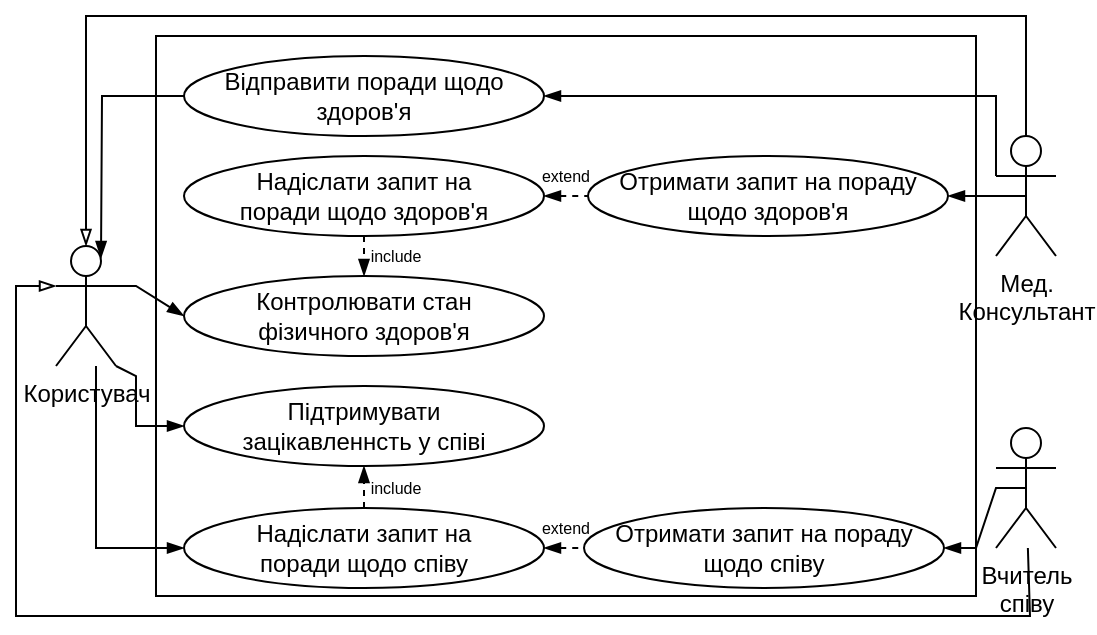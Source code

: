 <mxfile version="13.9.9" type="device"><diagram id="C5RBs43oDa-KdzZeNtuy" name="Page-1"><mxGraphModel dx="716" dy="419" grid="1" gridSize="10" guides="1" tooltips="1" connect="1" arrows="1" fold="1" page="1" pageScale="1" pageWidth="827" pageHeight="1169" math="0" shadow="0"><root><mxCell id="WIyWlLk6GJQsqaUBKTNV-0"/><mxCell id="WIyWlLk6GJQsqaUBKTNV-1" parent="WIyWlLk6GJQsqaUBKTNV-0"/><mxCell id="383gzaSXwhzBvP8eZe2t-30" value="" style="rounded=0;whiteSpace=wrap;html=1;fillColor=none;fontSize=8;" vertex="1" parent="WIyWlLk6GJQsqaUBKTNV-1"><mxGeometry x="200" y="180" width="410" height="280" as="geometry"/></mxCell><mxCell id="zkfFHV4jXpPFQw0GAbJ--26" value="" style="endArrow=blockThin;shadow=0;strokeWidth=1;rounded=0;endFill=1;elbow=vertical;entryX=1;entryY=0.5;entryDx=0;entryDy=0;exitX=0;exitY=0.333;exitDx=0;exitDy=0;exitPerimeter=0;startArrow=none;startFill=0;" parent="WIyWlLk6GJQsqaUBKTNV-1" source="HAlKXmDzrB93N0-EfDcC-4" target="HAlKXmDzrB93N0-EfDcC-1" edge="1"><mxGeometry x="0.5" y="41" relative="1" as="geometry"><mxPoint x="160" y="310" as="sourcePoint"/><mxPoint x="160" y="380" as="targetPoint"/><mxPoint x="-40" y="32" as="offset"/><Array as="points"><mxPoint x="620" y="210"/></Array></mxGeometry></mxCell><mxCell id="HAlKXmDzrB93N0-EfDcC-0" value="Користувач" style="shape=umlActor;verticalLabelPosition=bottom;verticalAlign=top;html=1;" parent="WIyWlLk6GJQsqaUBKTNV-1" vertex="1"><mxGeometry x="150" y="285" width="30" height="60" as="geometry"/></mxCell><mxCell id="HAlKXmDzrB93N0-EfDcC-1" value="Відправити поради щодо здоров'я" style="ellipse;whiteSpace=wrap;html=1;" parent="WIyWlLk6GJQsqaUBKTNV-1" vertex="1"><mxGeometry x="214" y="190" width="180" height="40" as="geometry"/></mxCell><mxCell id="HAlKXmDzrB93N0-EfDcC-3" value="Надіслати запит на&lt;br&gt;поради щодо співу" style="ellipse;whiteSpace=wrap;html=1;" parent="WIyWlLk6GJQsqaUBKTNV-1" vertex="1"><mxGeometry x="214" y="416" width="180" height="40" as="geometry"/></mxCell><mxCell id="HAlKXmDzrB93N0-EfDcC-4" value="Мед.&lt;br&gt;Консультант" style="shape=umlActor;verticalLabelPosition=bottom;verticalAlign=top;html=1;" parent="WIyWlLk6GJQsqaUBKTNV-1" vertex="1"><mxGeometry x="620" y="230" width="30" height="60" as="geometry"/></mxCell><mxCell id="HAlKXmDzrB93N0-EfDcC-6" value="Вчитель&lt;br&gt;співу" style="shape=umlActor;verticalLabelPosition=bottom;verticalAlign=top;html=1;" parent="WIyWlLk6GJQsqaUBKTNV-1" vertex="1"><mxGeometry x="620" y="376" width="30" height="60" as="geometry"/></mxCell><mxCell id="383gzaSXwhzBvP8eZe2t-7" value="" style="endArrow=none;html=1;exitX=0.5;exitY=0;exitDx=0;exitDy=0;exitPerimeter=0;entryX=0.5;entryY=0;entryDx=0;entryDy=0;entryPerimeter=0;rounded=0;strokeWidth=1;jumpStyle=none;shadow=0;startArrow=blockThin;startFill=0;" edge="1" parent="WIyWlLk6GJQsqaUBKTNV-1" source="HAlKXmDzrB93N0-EfDcC-0" target="HAlKXmDzrB93N0-EfDcC-4"><mxGeometry width="50" height="50" relative="1" as="geometry"><mxPoint x="370" y="320" as="sourcePoint"/><mxPoint x="420" y="270" as="targetPoint"/><Array as="points"><mxPoint x="165" y="170"/><mxPoint x="635" y="170"/></Array></mxGeometry></mxCell><mxCell id="383gzaSXwhzBvP8eZe2t-8" value="" style="endArrow=none;html=1;exitX=0;exitY=0.333;exitDx=0;exitDy=0;exitPerimeter=0;rounded=0;strokeWidth=1;jumpStyle=none;shadow=0;startArrow=blockThin;startFill=0;" edge="1" parent="WIyWlLk6GJQsqaUBKTNV-1" source="HAlKXmDzrB93N0-EfDcC-0" target="HAlKXmDzrB93N0-EfDcC-6"><mxGeometry width="50" height="50" relative="1" as="geometry"><mxPoint x="134" y="660" as="sourcePoint"/><mxPoint x="665" y="470" as="targetPoint"/><Array as="points"><mxPoint x="130" y="305"/><mxPoint x="130" y="470"/><mxPoint x="637" y="470"/></Array></mxGeometry></mxCell><mxCell id="383gzaSXwhzBvP8eZe2t-10" value="" style="endArrow=blockThin;html=1;shadow=0;strokeWidth=1;exitX=0;exitY=0.5;exitDx=0;exitDy=0;entryX=0.75;entryY=0.1;entryDx=0;entryDy=0;entryPerimeter=0;rounded=0;endFill=1;" edge="1" parent="WIyWlLk6GJQsqaUBKTNV-1" source="HAlKXmDzrB93N0-EfDcC-1" target="HAlKXmDzrB93N0-EfDcC-0"><mxGeometry width="50" height="50" relative="1" as="geometry"><mxPoint x="370" y="400" as="sourcePoint"/><mxPoint x="420" y="350" as="targetPoint"/><Array as="points"><mxPoint x="173" y="210"/></Array></mxGeometry></mxCell><mxCell id="383gzaSXwhzBvP8eZe2t-11" value="Підтримувати &lt;br&gt;зацікавленнсть у співі" style="ellipse;whiteSpace=wrap;html=1;" vertex="1" parent="WIyWlLk6GJQsqaUBKTNV-1"><mxGeometry x="214" y="355" width="180" height="40" as="geometry"/></mxCell><mxCell id="HAlKXmDzrB93N0-EfDcC-8" value="Отримати запит на пораду щодо співу" style="ellipse;whiteSpace=wrap;html=1;" parent="WIyWlLk6GJQsqaUBKTNV-1" vertex="1"><mxGeometry x="414" y="416" width="180" height="40" as="geometry"/></mxCell><mxCell id="383gzaSXwhzBvP8eZe2t-14" value="" style="endArrow=blockThin;shadow=0;strokeWidth=1;rounded=0;endFill=1;elbow=vertical;entryX=1;entryY=0.5;entryDx=0;entryDy=0;exitX=0.5;exitY=0.5;exitDx=0;exitDy=0;exitPerimeter=0;" edge="1" parent="WIyWlLk6GJQsqaUBKTNV-1" source="HAlKXmDzrB93N0-EfDcC-6" target="HAlKXmDzrB93N0-EfDcC-8"><mxGeometry x="0.5" y="41" relative="1" as="geometry"><mxPoint x="665" y="425" as="sourcePoint"/><mxPoint x="400" y="395" as="targetPoint"/><mxPoint x="-40" y="32" as="offset"/><Array as="points"><mxPoint x="620" y="406"/><mxPoint x="610" y="436"/></Array></mxGeometry></mxCell><mxCell id="383gzaSXwhzBvP8eZe2t-15" value="" style="endArrow=none;dashed=1;html=1;shadow=0;strokeWidth=1;entryX=0;entryY=0.5;entryDx=0;entryDy=0;endFill=0;startArrow=blockThin;startFill=1;exitX=1;exitY=0.5;exitDx=0;exitDy=0;" edge="1" parent="WIyWlLk6GJQsqaUBKTNV-1" source="HAlKXmDzrB93N0-EfDcC-3" target="HAlKXmDzrB93N0-EfDcC-8"><mxGeometry width="50" height="50" relative="1" as="geometry"><mxPoint x="400" y="495" as="sourcePoint"/><mxPoint x="450" y="440" as="targetPoint"/></mxGeometry></mxCell><mxCell id="383gzaSXwhzBvP8eZe2t-16" value="extend" style="text;html=1;strokeColor=none;fillColor=none;align=center;verticalAlign=middle;whiteSpace=wrap;rounded=0;fontSize=8;" vertex="1" parent="WIyWlLk6GJQsqaUBKTNV-1"><mxGeometry x="385" y="416" width="40" height="20" as="geometry"/></mxCell><mxCell id="383gzaSXwhzBvP8eZe2t-17" value="" style="endArrow=blockThin;html=1;shadow=0;strokeWidth=1;fontSize=8;entryX=0;entryY=0.5;entryDx=0;entryDy=0;rounded=0;endFill=1;" edge="1" parent="WIyWlLk6GJQsqaUBKTNV-1" target="HAlKXmDzrB93N0-EfDcC-3"><mxGeometry width="50" height="50" relative="1" as="geometry"><mxPoint x="170" y="345" as="sourcePoint"/><mxPoint x="420" y="340" as="targetPoint"/><Array as="points"><mxPoint x="170" y="436"/></Array></mxGeometry></mxCell><mxCell id="383gzaSXwhzBvP8eZe2t-18" value="" style="endArrow=blockThin;dashed=1;html=1;shadow=0;strokeColor=#000000;strokeWidth=1;fontSize=8;exitX=0.5;exitY=0;exitDx=0;exitDy=0;entryX=0.5;entryY=1;entryDx=0;entryDy=0;startArrow=none;startFill=0;endFill=1;" edge="1" parent="WIyWlLk6GJQsqaUBKTNV-1" source="HAlKXmDzrB93N0-EfDcC-3" target="383gzaSXwhzBvP8eZe2t-11"><mxGeometry width="50" height="50" relative="1" as="geometry"><mxPoint x="370" y="390" as="sourcePoint"/><mxPoint x="420" y="340" as="targetPoint"/></mxGeometry></mxCell><mxCell id="383gzaSXwhzBvP8eZe2t-19" value="include" style="text;html=1;strokeColor=none;fillColor=none;align=center;verticalAlign=middle;whiteSpace=wrap;rounded=0;fontSize=8;rotation=0;" vertex="1" parent="WIyWlLk6GJQsqaUBKTNV-1"><mxGeometry x="300" y="396" width="40" height="20" as="geometry"/></mxCell><mxCell id="383gzaSXwhzBvP8eZe2t-20" value="" style="endArrow=blockThin;html=1;shadow=0;strokeColor=#000000;strokeWidth=1;fontSize=8;entryX=0;entryY=0.5;entryDx=0;entryDy=0;rounded=0;endFill=1;exitX=1;exitY=1;exitDx=0;exitDy=0;exitPerimeter=0;" edge="1" parent="WIyWlLk6GJQsqaUBKTNV-1" source="HAlKXmDzrB93N0-EfDcC-0" target="383gzaSXwhzBvP8eZe2t-11"><mxGeometry width="50" height="50" relative="1" as="geometry"><mxPoint x="150" y="330" as="sourcePoint"/><mxPoint x="420" y="340" as="targetPoint"/><Array as="points"><mxPoint x="190" y="350"/><mxPoint x="190" y="375"/></Array></mxGeometry></mxCell><mxCell id="383gzaSXwhzBvP8eZe2t-21" value="Отримати запит на пораду щодо здоров'я" style="ellipse;whiteSpace=wrap;html=1;" vertex="1" parent="WIyWlLk6GJQsqaUBKTNV-1"><mxGeometry x="416" y="240" width="180" height="40" as="geometry"/></mxCell><mxCell id="383gzaSXwhzBvP8eZe2t-22" value="" style="endArrow=blockThin;html=1;shadow=0;strokeColor=#000000;strokeWidth=1;fontSize=8;exitX=0.5;exitY=0.5;exitDx=0;exitDy=0;exitPerimeter=0;entryX=1;entryY=0.5;entryDx=0;entryDy=0;endFill=1;rounded=0;" edge="1" parent="WIyWlLk6GJQsqaUBKTNV-1" source="HAlKXmDzrB93N0-EfDcC-4" target="383gzaSXwhzBvP8eZe2t-21"><mxGeometry width="50" height="50" relative="1" as="geometry"><mxPoint x="370" y="370" as="sourcePoint"/><mxPoint x="420" y="320" as="targetPoint"/><Array as="points"/></mxGeometry></mxCell><mxCell id="383gzaSXwhzBvP8eZe2t-23" value="Надіслати запит на&lt;br&gt;поради щодо здоров'я" style="ellipse;whiteSpace=wrap;html=1;" vertex="1" parent="WIyWlLk6GJQsqaUBKTNV-1"><mxGeometry x="214" y="240" width="180" height="40" as="geometry"/></mxCell><mxCell id="383gzaSXwhzBvP8eZe2t-24" value="Контролювати стан&lt;br&gt;фізичного здоров'я" style="ellipse;whiteSpace=wrap;html=1;" vertex="1" parent="WIyWlLk6GJQsqaUBKTNV-1"><mxGeometry x="214" y="300" width="180" height="40" as="geometry"/></mxCell><mxCell id="383gzaSXwhzBvP8eZe2t-25" value="" style="endArrow=blockThin;html=1;shadow=0;strokeColor=#000000;strokeWidth=1;fontSize=8;startArrow=none;startFill=0;endFill=1;entryX=0;entryY=0.5;entryDx=0;entryDy=0;exitX=1;exitY=0.333;exitDx=0;exitDy=0;exitPerimeter=0;rounded=0;" edge="1" parent="WIyWlLk6GJQsqaUBKTNV-1" source="HAlKXmDzrB93N0-EfDcC-0" target="383gzaSXwhzBvP8eZe2t-24"><mxGeometry width="50" height="50" relative="1" as="geometry"><mxPoint x="370" y="370" as="sourcePoint"/><mxPoint x="420" y="320" as="targetPoint"/><Array as="points"><mxPoint x="180" y="305"/><mxPoint x="190" y="305"/></Array></mxGeometry></mxCell><mxCell id="383gzaSXwhzBvP8eZe2t-26" value="extend" style="text;html=1;strokeColor=none;fillColor=none;align=center;verticalAlign=middle;whiteSpace=wrap;rounded=0;fontSize=8;" vertex="1" parent="WIyWlLk6GJQsqaUBKTNV-1"><mxGeometry x="385" y="240" width="40" height="20" as="geometry"/></mxCell><mxCell id="383gzaSXwhzBvP8eZe2t-27" value="" style="endArrow=none;dashed=1;html=1;shadow=0;strokeWidth=1;entryX=0;entryY=0.5;entryDx=0;entryDy=0;endFill=0;startArrow=blockThin;startFill=1;exitX=1;exitY=0.5;exitDx=0;exitDy=0;" edge="1" parent="WIyWlLk6GJQsqaUBKTNV-1" source="383gzaSXwhzBvP8eZe2t-23" target="383gzaSXwhzBvP8eZe2t-21"><mxGeometry width="50" height="50" relative="1" as="geometry"><mxPoint x="392" y="209" as="sourcePoint"/><mxPoint x="414" y="209.31" as="targetPoint"/></mxGeometry></mxCell><mxCell id="383gzaSXwhzBvP8eZe2t-28" value="include" style="text;html=1;strokeColor=none;fillColor=none;align=center;verticalAlign=middle;whiteSpace=wrap;rounded=0;fontSize=8;rotation=0;" vertex="1" parent="WIyWlLk6GJQsqaUBKTNV-1"><mxGeometry x="300" y="280" width="40" height="20" as="geometry"/></mxCell><mxCell id="383gzaSXwhzBvP8eZe2t-29" value="" style="endArrow=blockThin;dashed=1;html=1;shadow=0;strokeColor=#000000;strokeWidth=1;fontSize=8;rounded=0;endFill=1;entryX=0.5;entryY=0;entryDx=0;entryDy=0;exitX=0.5;exitY=1;exitDx=0;exitDy=0;" edge="1" parent="WIyWlLk6GJQsqaUBKTNV-1" source="383gzaSXwhzBvP8eZe2t-23" target="383gzaSXwhzBvP8eZe2t-24"><mxGeometry width="50" height="50" relative="1" as="geometry"><mxPoint x="370" y="350" as="sourcePoint"/><mxPoint x="420" y="300" as="targetPoint"/></mxGeometry></mxCell></root></mxGraphModel></diagram></mxfile>